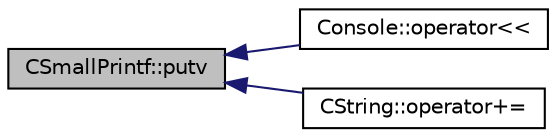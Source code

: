 digraph "CSmallPrintf::putv"
{
  edge [fontname="Helvetica",fontsize="10",labelfontname="Helvetica",labelfontsize="10"];
  node [fontname="Helvetica",fontsize="10",shape=record];
  rankdir="LR";
  Node1 [label="CSmallPrintf::putv",height=0.2,width=0.4,color="black", fillcolor="grey75", style="filled" fontcolor="black"];
  Node1 -> Node2 [dir="back",color="midnightblue",fontsize="10",style="solid",fontname="Helvetica"];
  Node2 [label="Console::operator\<\<",height=0.2,width=0.4,color="black", fillcolor="white", style="filled",URL="$d6/d56/class_console.html#a01e2cf3bdbb5ff14689a8858e12da5ad"];
  Node1 -> Node3 [dir="back",color="midnightblue",fontsize="10",style="solid",fontname="Helvetica"];
  Node3 [label="CString::operator+=",height=0.2,width=0.4,color="black", fillcolor="white", style="filled",URL="$df/d99/class_c_string.html#ad0593358c21cca96aca2403be6d6ec92"];
}
